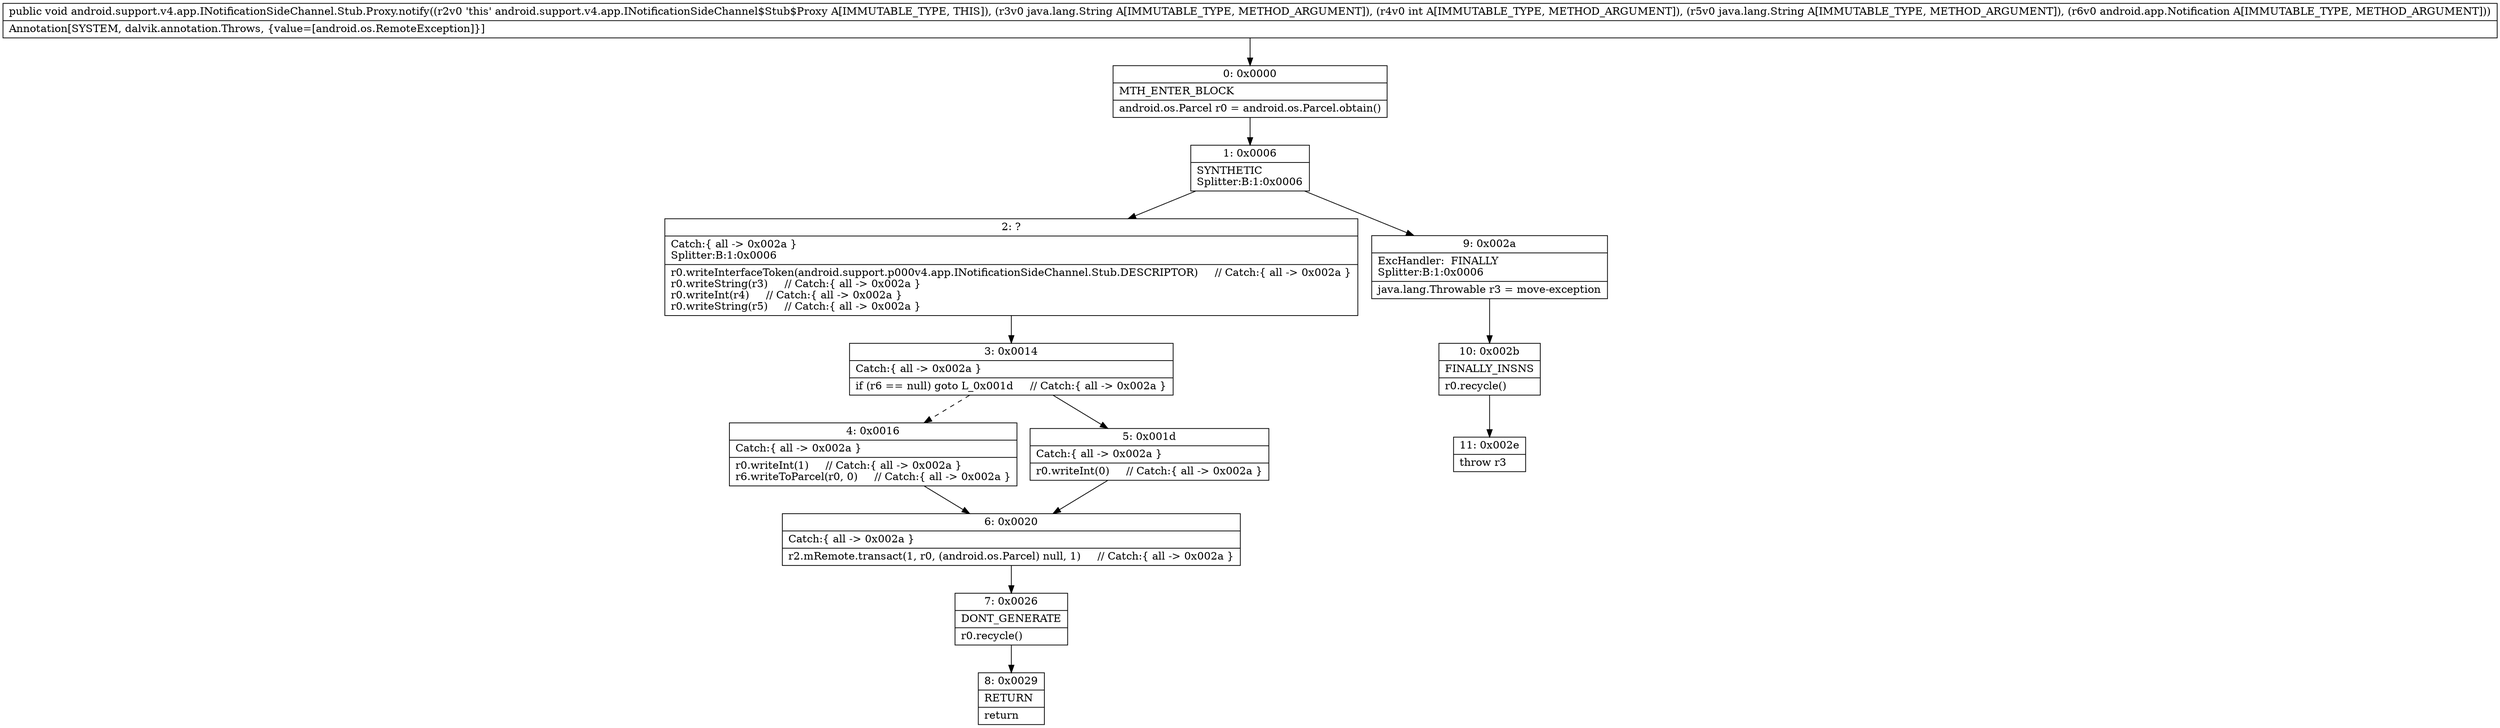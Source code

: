 digraph "CFG forandroid.support.v4.app.INotificationSideChannel.Stub.Proxy.notify(Ljava\/lang\/String;ILjava\/lang\/String;Landroid\/app\/Notification;)V" {
Node_0 [shape=record,label="{0\:\ 0x0000|MTH_ENTER_BLOCK\l|android.os.Parcel r0 = android.os.Parcel.obtain()\l}"];
Node_1 [shape=record,label="{1\:\ 0x0006|SYNTHETIC\lSplitter:B:1:0x0006\l}"];
Node_2 [shape=record,label="{2\:\ ?|Catch:\{ all \-\> 0x002a \}\lSplitter:B:1:0x0006\l|r0.writeInterfaceToken(android.support.p000v4.app.INotificationSideChannel.Stub.DESCRIPTOR)     \/\/ Catch:\{ all \-\> 0x002a \}\lr0.writeString(r3)     \/\/ Catch:\{ all \-\> 0x002a \}\lr0.writeInt(r4)     \/\/ Catch:\{ all \-\> 0x002a \}\lr0.writeString(r5)     \/\/ Catch:\{ all \-\> 0x002a \}\l}"];
Node_3 [shape=record,label="{3\:\ 0x0014|Catch:\{ all \-\> 0x002a \}\l|if (r6 == null) goto L_0x001d     \/\/ Catch:\{ all \-\> 0x002a \}\l}"];
Node_4 [shape=record,label="{4\:\ 0x0016|Catch:\{ all \-\> 0x002a \}\l|r0.writeInt(1)     \/\/ Catch:\{ all \-\> 0x002a \}\lr6.writeToParcel(r0, 0)     \/\/ Catch:\{ all \-\> 0x002a \}\l}"];
Node_5 [shape=record,label="{5\:\ 0x001d|Catch:\{ all \-\> 0x002a \}\l|r0.writeInt(0)     \/\/ Catch:\{ all \-\> 0x002a \}\l}"];
Node_6 [shape=record,label="{6\:\ 0x0020|Catch:\{ all \-\> 0x002a \}\l|r2.mRemote.transact(1, r0, (android.os.Parcel) null, 1)     \/\/ Catch:\{ all \-\> 0x002a \}\l}"];
Node_7 [shape=record,label="{7\:\ 0x0026|DONT_GENERATE\l|r0.recycle()\l}"];
Node_8 [shape=record,label="{8\:\ 0x0029|RETURN\l|return\l}"];
Node_9 [shape=record,label="{9\:\ 0x002a|ExcHandler:  FINALLY\lSplitter:B:1:0x0006\l|java.lang.Throwable r3 = move\-exception\l}"];
Node_10 [shape=record,label="{10\:\ 0x002b|FINALLY_INSNS\l|r0.recycle()\l}"];
Node_11 [shape=record,label="{11\:\ 0x002e|throw r3\l}"];
MethodNode[shape=record,label="{public void android.support.v4.app.INotificationSideChannel.Stub.Proxy.notify((r2v0 'this' android.support.v4.app.INotificationSideChannel$Stub$Proxy A[IMMUTABLE_TYPE, THIS]), (r3v0 java.lang.String A[IMMUTABLE_TYPE, METHOD_ARGUMENT]), (r4v0 int A[IMMUTABLE_TYPE, METHOD_ARGUMENT]), (r5v0 java.lang.String A[IMMUTABLE_TYPE, METHOD_ARGUMENT]), (r6v0 android.app.Notification A[IMMUTABLE_TYPE, METHOD_ARGUMENT]))  | Annotation[SYSTEM, dalvik.annotation.Throws, \{value=[android.os.RemoteException]\}]\l}"];
MethodNode -> Node_0;
Node_0 -> Node_1;
Node_1 -> Node_2;
Node_1 -> Node_9;
Node_2 -> Node_3;
Node_3 -> Node_4[style=dashed];
Node_3 -> Node_5;
Node_4 -> Node_6;
Node_5 -> Node_6;
Node_6 -> Node_7;
Node_7 -> Node_8;
Node_9 -> Node_10;
Node_10 -> Node_11;
}

